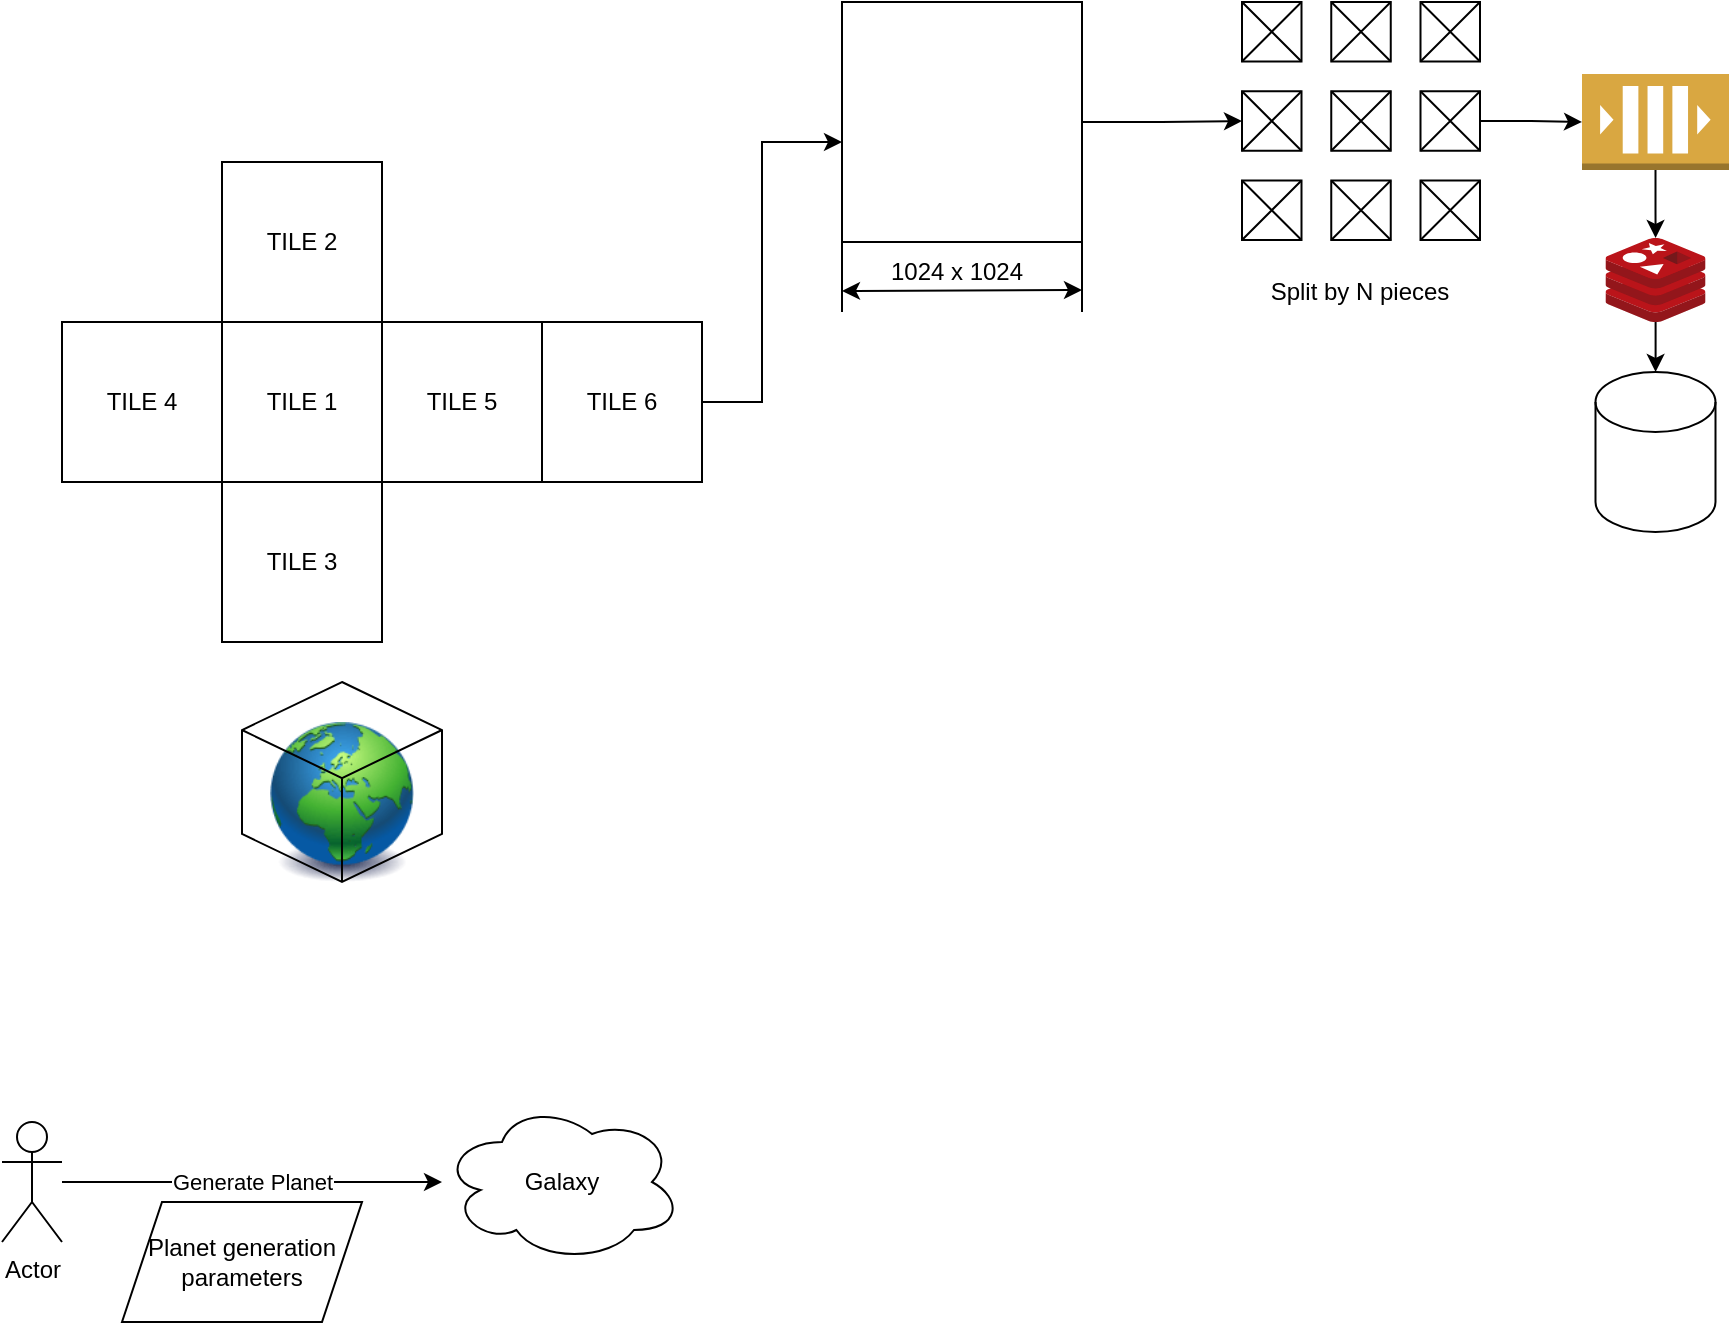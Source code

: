 <mxfile version="26.1.1">
  <diagram name="Page-1" id="nIYw_wpFY0FooYuryY_H">
    <mxGraphModel dx="955" dy="1665" grid="1" gridSize="10" guides="1" tooltips="1" connect="1" arrows="1" fold="1" page="1" pageScale="1" pageWidth="850" pageHeight="1100" math="0" shadow="0">
      <root>
        <mxCell id="0" />
        <mxCell id="1" parent="0" />
        <mxCell id="82BlO1FGrJN9hplA6FB--6" value="Generate Planet" style="edgeStyle=orthogonalEdgeStyle;rounded=0;orthogonalLoop=1;jettySize=auto;html=1;" edge="1" parent="1" source="82BlO1FGrJN9hplA6FB--3" target="82BlO1FGrJN9hplA6FB--5">
          <mxGeometry relative="1" as="geometry" />
        </mxCell>
        <mxCell id="82BlO1FGrJN9hplA6FB--3" value="Actor" style="shape=umlActor;verticalLabelPosition=bottom;verticalAlign=top;html=1;outlineConnect=0;" vertex="1" parent="1">
          <mxGeometry x="60" y="320" width="30" height="60" as="geometry" />
        </mxCell>
        <mxCell id="82BlO1FGrJN9hplA6FB--4" value="" style="group" vertex="1" connectable="0" parent="1">
          <mxGeometry x="180" y="100" width="100" height="100" as="geometry" />
        </mxCell>
        <mxCell id="82BlO1FGrJN9hplA6FB--1" value="" style="image;html=1;image=img/lib/clip_art/general/Earth_globe_128x128.png" vertex="1" parent="82BlO1FGrJN9hplA6FB--4">
          <mxGeometry x="10" y="20" width="80" height="80" as="geometry" />
        </mxCell>
        <mxCell id="82BlO1FGrJN9hplA6FB--2" value="" style="html=1;shape=mxgraph.basic.isocube;isoAngle=15;fillColor=none;" vertex="1" parent="82BlO1FGrJN9hplA6FB--4">
          <mxGeometry width="100" height="100" as="geometry" />
        </mxCell>
        <mxCell id="82BlO1FGrJN9hplA6FB--5" value="Galaxy" style="ellipse;shape=cloud;whiteSpace=wrap;html=1;" vertex="1" parent="1">
          <mxGeometry x="280" y="310" width="120" height="80" as="geometry" />
        </mxCell>
        <mxCell id="82BlO1FGrJN9hplA6FB--7" value="Planet generation parameters" style="shape=parallelogram;perimeter=parallelogramPerimeter;whiteSpace=wrap;html=1;fixedSize=1;" vertex="1" parent="1">
          <mxGeometry x="120" y="360" width="120" height="60" as="geometry" />
        </mxCell>
        <mxCell id="82BlO1FGrJN9hplA6FB--35" style="edgeStyle=orthogonalEdgeStyle;rounded=0;orthogonalLoop=1;jettySize=auto;html=1;" edge="1" parent="1" source="82BlO1FGrJN9hplA6FB--9" target="82BlO1FGrJN9hplA6FB--33">
          <mxGeometry relative="1" as="geometry" />
        </mxCell>
        <mxCell id="82BlO1FGrJN9hplA6FB--9" value="" style="outlineConnect=0;dashed=0;verticalLabelPosition=bottom;verticalAlign=top;align=center;html=1;shape=mxgraph.aws3.queue;fillColor=#D9A741;gradientColor=none;" vertex="1" parent="1">
          <mxGeometry x="850" y="-204" width="73.5" height="48" as="geometry" />
        </mxCell>
        <mxCell id="82BlO1FGrJN9hplA6FB--10" value="" style="shape=cylinder3;whiteSpace=wrap;html=1;boundedLbl=1;backgroundOutline=1;size=15;" vertex="1" parent="1">
          <mxGeometry x="856.75" y="-55" width="60" height="80" as="geometry" />
        </mxCell>
        <mxCell id="82BlO1FGrJN9hplA6FB--11" value="" style="whiteSpace=wrap;html=1;aspect=fixed;" vertex="1" parent="1">
          <mxGeometry x="90" y="-80" width="80" height="80" as="geometry" />
        </mxCell>
        <mxCell id="82BlO1FGrJN9hplA6FB--12" value="" style="whiteSpace=wrap;html=1;aspect=fixed;" vertex="1" parent="1">
          <mxGeometry x="170" y="-80" width="80" height="80" as="geometry" />
        </mxCell>
        <mxCell id="82BlO1FGrJN9hplA6FB--13" value="" style="whiteSpace=wrap;html=1;aspect=fixed;" vertex="1" parent="1">
          <mxGeometry x="250" y="-80" width="80" height="80" as="geometry" />
        </mxCell>
        <mxCell id="82BlO1FGrJN9hplA6FB--14" value="" style="whiteSpace=wrap;html=1;aspect=fixed;" vertex="1" parent="1">
          <mxGeometry x="170" y="-160" width="80" height="80" as="geometry" />
        </mxCell>
        <mxCell id="82BlO1FGrJN9hplA6FB--29" style="edgeStyle=orthogonalEdgeStyle;rounded=0;orthogonalLoop=1;jettySize=auto;html=1;" edge="1" parent="1" source="82BlO1FGrJN9hplA6FB--15" target="82BlO1FGrJN9hplA6FB--23">
          <mxGeometry relative="1" as="geometry">
            <Array as="points">
              <mxPoint x="440" y="-40" />
              <mxPoint x="440" y="-170" />
            </Array>
          </mxGeometry>
        </mxCell>
        <mxCell id="82BlO1FGrJN9hplA6FB--15" value="" style="whiteSpace=wrap;html=1;aspect=fixed;" vertex="1" parent="1">
          <mxGeometry x="330" y="-80" width="80" height="80" as="geometry" />
        </mxCell>
        <mxCell id="82BlO1FGrJN9hplA6FB--16" value="" style="whiteSpace=wrap;html=1;aspect=fixed;" vertex="1" parent="1">
          <mxGeometry x="170" width="80" height="80" as="geometry" />
        </mxCell>
        <mxCell id="82BlO1FGrJN9hplA6FB--17" value="TILE 1" style="text;html=1;align=center;verticalAlign=middle;whiteSpace=wrap;rounded=0;" vertex="1" parent="1">
          <mxGeometry x="180" y="-55" width="60" height="30" as="geometry" />
        </mxCell>
        <mxCell id="82BlO1FGrJN9hplA6FB--18" value="TILE 2" style="text;html=1;align=center;verticalAlign=middle;whiteSpace=wrap;rounded=0;" vertex="1" parent="1">
          <mxGeometry x="180" y="-135" width="60" height="30" as="geometry" />
        </mxCell>
        <mxCell id="82BlO1FGrJN9hplA6FB--19" value="TILE 3" style="text;html=1;align=center;verticalAlign=middle;whiteSpace=wrap;rounded=0;" vertex="1" parent="1">
          <mxGeometry x="180" y="25" width="60" height="30" as="geometry" />
        </mxCell>
        <mxCell id="82BlO1FGrJN9hplA6FB--20" value="TILE 4" style="text;html=1;align=center;verticalAlign=middle;whiteSpace=wrap;rounded=0;" vertex="1" parent="1">
          <mxGeometry x="100" y="-55" width="60" height="30" as="geometry" />
        </mxCell>
        <mxCell id="82BlO1FGrJN9hplA6FB--21" value="TILE 5" style="text;html=1;align=center;verticalAlign=middle;whiteSpace=wrap;rounded=0;" vertex="1" parent="1">
          <mxGeometry x="260" y="-55" width="60" height="30" as="geometry" />
        </mxCell>
        <mxCell id="82BlO1FGrJN9hplA6FB--22" value="TILE 6" style="text;html=1;align=center;verticalAlign=middle;whiteSpace=wrap;rounded=0;" vertex="1" parent="1">
          <mxGeometry x="340" y="-55" width="60" height="30" as="geometry" />
        </mxCell>
        <mxCell id="82BlO1FGrJN9hplA6FB--31" style="edgeStyle=orthogonalEdgeStyle;rounded=0;orthogonalLoop=1;jettySize=auto;html=1;" edge="1" parent="1" source="82BlO1FGrJN9hplA6FB--23" target="82BlO1FGrJN9hplA6FB--30">
          <mxGeometry relative="1" as="geometry" />
        </mxCell>
        <mxCell id="82BlO1FGrJN9hplA6FB--23" value="" style="whiteSpace=wrap;html=1;aspect=fixed;" vertex="1" parent="1">
          <mxGeometry x="480" y="-240" width="120" height="120" as="geometry" />
        </mxCell>
        <mxCell id="82BlO1FGrJN9hplA6FB--24" value="" style="endArrow=classic;startArrow=classic;html=1;rounded=0;" edge="1" parent="1">
          <mxGeometry width="50" height="50" relative="1" as="geometry">
            <mxPoint x="480" y="-95.53" as="sourcePoint" />
            <mxPoint x="600" y="-96" as="targetPoint" />
          </mxGeometry>
        </mxCell>
        <mxCell id="82BlO1FGrJN9hplA6FB--25" value="" style="endArrow=none;html=1;rounded=0;entryX=0;entryY=1;entryDx=0;entryDy=0;" edge="1" parent="1" target="82BlO1FGrJN9hplA6FB--23">
          <mxGeometry width="50" height="50" relative="1" as="geometry">
            <mxPoint x="480" y="-85" as="sourcePoint" />
            <mxPoint x="510" y="-105" as="targetPoint" />
          </mxGeometry>
        </mxCell>
        <mxCell id="82BlO1FGrJN9hplA6FB--26" value="" style="endArrow=none;html=1;rounded=0;entryX=1;entryY=1;entryDx=0;entryDy=0;" edge="1" parent="1" target="82BlO1FGrJN9hplA6FB--23">
          <mxGeometry width="50" height="50" relative="1" as="geometry">
            <mxPoint x="600" y="-85" as="sourcePoint" />
            <mxPoint x="600" y="-110" as="targetPoint" />
          </mxGeometry>
        </mxCell>
        <mxCell id="82BlO1FGrJN9hplA6FB--27" value="1024 x 1024" style="text;html=1;align=center;verticalAlign=middle;whiteSpace=wrap;rounded=0;" vertex="1" parent="1">
          <mxGeometry x="493.5" y="-120" width="86.5" height="30" as="geometry" />
        </mxCell>
        <mxCell id="82BlO1FGrJN9hplA6FB--34" style="edgeStyle=orthogonalEdgeStyle;rounded=0;orthogonalLoop=1;jettySize=auto;html=1;" edge="1" parent="1" source="82BlO1FGrJN9hplA6FB--30" target="82BlO1FGrJN9hplA6FB--9">
          <mxGeometry relative="1" as="geometry" />
        </mxCell>
        <mxCell id="82BlO1FGrJN9hplA6FB--30" value="" style="verticalLabelPosition=bottom;verticalAlign=top;html=1;shadow=0;dashed=0;strokeWidth=1;shape=mxgraph.ios.iIconGrid;gridSize=3,3;perimeterSpacing=0;gradientColor=none;fillColor=default;" vertex="1" parent="1">
          <mxGeometry x="680" y="-240" width="119" height="119" as="geometry" />
        </mxCell>
        <mxCell id="82BlO1FGrJN9hplA6FB--32" value="Split by N pieces" style="text;html=1;align=center;verticalAlign=middle;whiteSpace=wrap;rounded=0;" vertex="1" parent="1">
          <mxGeometry x="679" y="-110" width="120" height="30" as="geometry" />
        </mxCell>
        <mxCell id="82BlO1FGrJN9hplA6FB--36" style="edgeStyle=orthogonalEdgeStyle;rounded=0;orthogonalLoop=1;jettySize=auto;html=1;" edge="1" parent="1" source="82BlO1FGrJN9hplA6FB--33" target="82BlO1FGrJN9hplA6FB--10">
          <mxGeometry relative="1" as="geometry" />
        </mxCell>
        <mxCell id="82BlO1FGrJN9hplA6FB--33" value="" style="image;sketch=0;aspect=fixed;html=1;points=[];align=center;fontSize=12;image=img/lib/mscae/Cache_Redis_Product.svg;" vertex="1" parent="1">
          <mxGeometry x="861.75" y="-122" width="50" height="42" as="geometry" />
        </mxCell>
      </root>
    </mxGraphModel>
  </diagram>
</mxfile>
